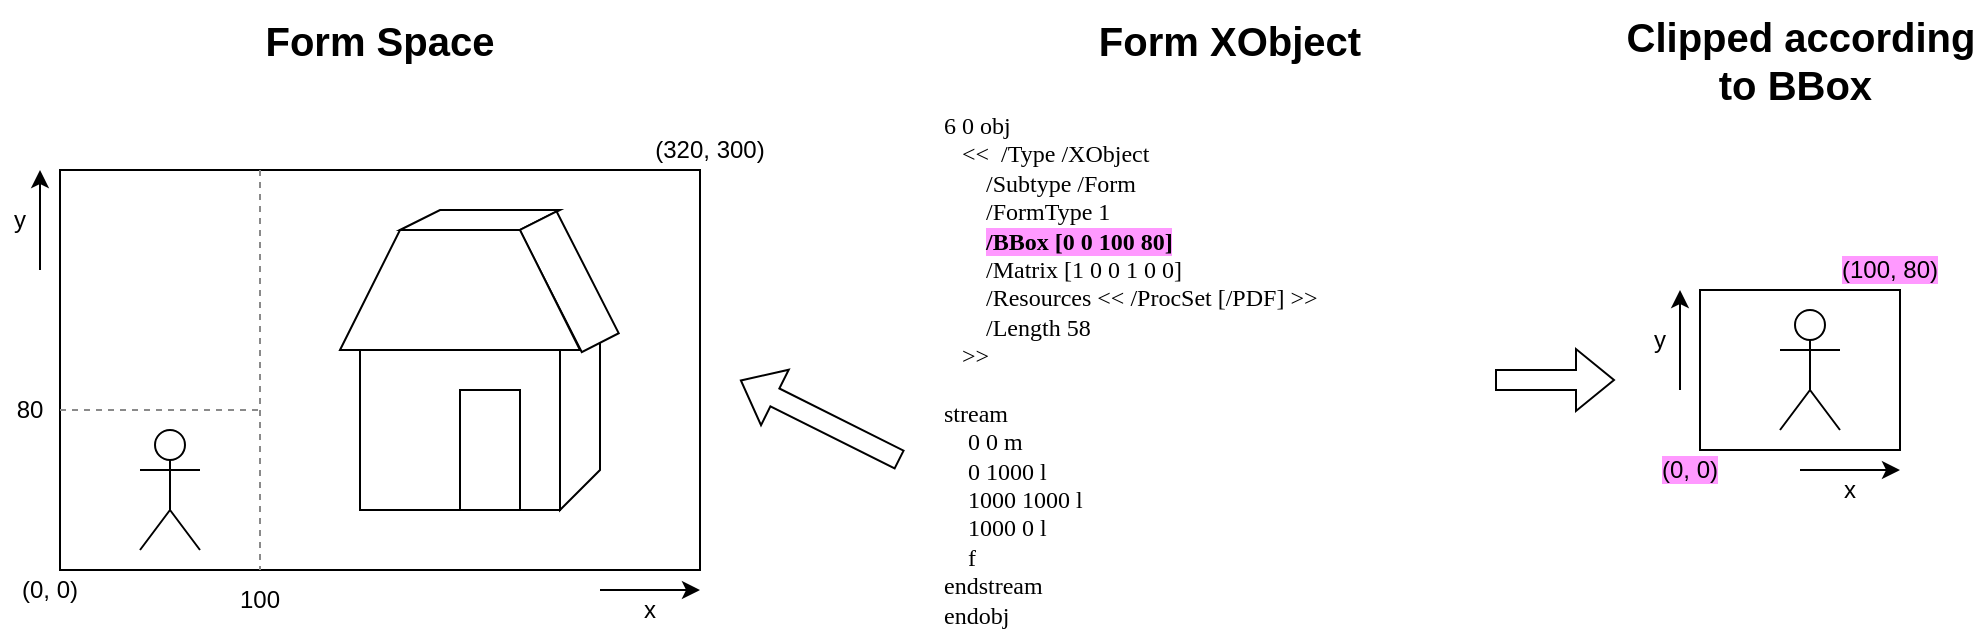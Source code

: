 <mxfile version="21.2.1" type="device">
  <diagram name="Stránka-1" id="Xu6io6OtTxWNInEOqx_7">
    <mxGraphModel dx="2122" dy="758" grid="1" gridSize="10" guides="1" tooltips="1" connect="1" arrows="1" fold="1" page="1" pageScale="1" pageWidth="827" pageHeight="1169" math="0" shadow="0">
      <root>
        <mxCell id="0" />
        <mxCell id="1" parent="0" />
        <mxCell id="0uAWvTtr89uVzvBJugWZ-1" value="" style="rounded=0;whiteSpace=wrap;html=1;" vertex="1" parent="1">
          <mxGeometry x="-150" y="235" width="320" height="200" as="geometry" />
        </mxCell>
        <mxCell id="0uAWvTtr89uVzvBJugWZ-2" value="" style="shape=umlActor;verticalLabelPosition=bottom;verticalAlign=top;html=1;outlineConnect=0;" vertex="1" parent="1">
          <mxGeometry x="-110" y="365" width="30" height="60" as="geometry" />
        </mxCell>
        <mxCell id="0uAWvTtr89uVzvBJugWZ-21" value="" style="endArrow=none;html=1;rounded=0;dashed=1;strokeWidth=1;strokeColor=#8A8A8A;" edge="1" parent="1">
          <mxGeometry width="50" height="50" relative="1" as="geometry">
            <mxPoint x="-50" y="235" as="sourcePoint" />
            <mxPoint x="-50" y="435" as="targetPoint" />
          </mxGeometry>
        </mxCell>
        <mxCell id="0uAWvTtr89uVzvBJugWZ-22" value="" style="endArrow=none;html=1;rounded=0;dashed=1;strokeWidth=1;strokeColor=#8A8A8A;" edge="1" parent="1">
          <mxGeometry width="50" height="50" relative="1" as="geometry">
            <mxPoint x="-150" y="355" as="sourcePoint" />
            <mxPoint x="-50" y="355" as="targetPoint" />
          </mxGeometry>
        </mxCell>
        <mxCell id="0uAWvTtr89uVzvBJugWZ-24" value="" style="endArrow=classic;html=1;rounded=0;" edge="1" parent="1">
          <mxGeometry width="50" height="50" relative="1" as="geometry">
            <mxPoint x="120" y="445" as="sourcePoint" />
            <mxPoint x="170" y="445" as="targetPoint" />
          </mxGeometry>
        </mxCell>
        <mxCell id="0uAWvTtr89uVzvBJugWZ-25" value="" style="endArrow=classic;html=1;rounded=0;" edge="1" parent="1">
          <mxGeometry width="50" height="50" relative="1" as="geometry">
            <mxPoint x="-160" y="285" as="sourcePoint" />
            <mxPoint x="-160" y="235" as="targetPoint" />
          </mxGeometry>
        </mxCell>
        <mxCell id="0uAWvTtr89uVzvBJugWZ-26" value="y" style="text;html=1;strokeColor=none;fillColor=none;align=center;verticalAlign=middle;whiteSpace=wrap;rounded=0;" vertex="1" parent="1">
          <mxGeometry x="-180" y="245" width="20" height="30" as="geometry" />
        </mxCell>
        <mxCell id="0uAWvTtr89uVzvBJugWZ-27" value="x" style="text;html=1;strokeColor=none;fillColor=none;align=center;verticalAlign=middle;whiteSpace=wrap;rounded=0;" vertex="1" parent="1">
          <mxGeometry x="130" y="445" width="30" height="20" as="geometry" />
        </mxCell>
        <mxCell id="0uAWvTtr89uVzvBJugWZ-28" value="(0, 0)" style="text;html=1;strokeColor=none;fillColor=none;align=center;verticalAlign=middle;whiteSpace=wrap;rounded=0;" vertex="1" parent="1">
          <mxGeometry x="-180" y="435" width="50" height="20" as="geometry" />
        </mxCell>
        <mxCell id="0uAWvTtr89uVzvBJugWZ-29" value="80" style="text;html=1;strokeColor=none;fillColor=none;align=center;verticalAlign=middle;whiteSpace=wrap;rounded=0;" vertex="1" parent="1">
          <mxGeometry x="-180" y="340" width="30" height="30" as="geometry" />
        </mxCell>
        <mxCell id="0uAWvTtr89uVzvBJugWZ-30" value="100" style="text;html=1;strokeColor=none;fillColor=none;align=center;verticalAlign=middle;whiteSpace=wrap;rounded=0;" vertex="1" parent="1">
          <mxGeometry x="-65" y="435" width="30" height="30" as="geometry" />
        </mxCell>
        <mxCell id="0uAWvTtr89uVzvBJugWZ-31" value="(320, 300)" style="text;html=1;strokeColor=none;fillColor=none;align=center;verticalAlign=middle;whiteSpace=wrap;rounded=0;" vertex="1" parent="1">
          <mxGeometry x="140" y="215" width="70" height="20" as="geometry" />
        </mxCell>
        <mxCell id="0uAWvTtr89uVzvBJugWZ-35" value="" style="rounded=0;whiteSpace=wrap;html=1;" vertex="1" parent="1">
          <mxGeometry x="670" y="295" width="100" height="80" as="geometry" />
        </mxCell>
        <mxCell id="0uAWvTtr89uVzvBJugWZ-33" value="" style="shape=umlActor;verticalLabelPosition=bottom;verticalAlign=top;html=1;outlineConnect=0;" vertex="1" parent="1">
          <mxGeometry x="710" y="305" width="30" height="60" as="geometry" />
        </mxCell>
        <mxCell id="0uAWvTtr89uVzvBJugWZ-36" value="6 0 obj&lt;br&gt;&amp;nbsp; &amp;nbsp;&amp;lt;&amp;lt;&amp;nbsp; /Type /XObject&lt;br&gt;&amp;nbsp; &amp;nbsp; &amp;nbsp; &amp;nbsp;/Subtype /Form&lt;br&gt;&amp;nbsp; &amp;nbsp; &amp;nbsp; &amp;nbsp;/FormType 1&lt;br&gt;&amp;nbsp; &amp;nbsp; &amp;nbsp; &amp;nbsp;&lt;b style=&quot;background-color: rgb(255, 153, 255);&quot;&gt;/BBox [0 0 100 80]&lt;/b&gt;&lt;br&gt;&amp;nbsp; &amp;nbsp; &amp;nbsp; &amp;nbsp;/Matrix [1 0 0 1 0 0]&lt;br&gt;&amp;nbsp; &amp;nbsp; &amp;nbsp; &amp;nbsp;/Resources &amp;lt;&amp;lt; /ProcSet [/PDF] &amp;gt;&amp;gt;&lt;br&gt;&amp;nbsp; &amp;nbsp; &amp;nbsp; &amp;nbsp;/Length 58&lt;br&gt;&amp;nbsp; &amp;nbsp;&amp;gt;&amp;gt;&lt;br&gt;&lt;br&gt;stream&lt;br&gt;&amp;nbsp; &amp;nbsp; 0 0 m&lt;br&gt;&amp;nbsp; &amp;nbsp; 0 1000 l&lt;br&gt;&amp;nbsp; &amp;nbsp; 1000 1000 l&lt;br&gt;&amp;nbsp; &amp;nbsp; 1000 0 l&lt;br&gt;&amp;nbsp; &amp;nbsp; f&lt;br&gt;endstream&lt;br&gt;endobj" style="text;html=1;strokeColor=none;fillColor=none;align=left;verticalAlign=middle;whiteSpace=wrap;rounded=0;fontFamily=Lucida Console;" vertex="1" parent="1">
          <mxGeometry x="290" y="200" width="290" height="270" as="geometry" />
        </mxCell>
        <mxCell id="0uAWvTtr89uVzvBJugWZ-37" value="" style="group" vertex="1" connectable="0" parent="1">
          <mxGeometry x="-10" y="255" width="139.36" height="150" as="geometry" />
        </mxCell>
        <mxCell id="0uAWvTtr89uVzvBJugWZ-4" value="" style="rounded=0;whiteSpace=wrap;html=1;" vertex="1" parent="0uAWvTtr89uVzvBJugWZ-37">
          <mxGeometry x="10" y="70" width="100" height="80" as="geometry" />
        </mxCell>
        <mxCell id="0uAWvTtr89uVzvBJugWZ-11" value="" style="shape=parallelogram;perimeter=parallelogramPerimeter;whiteSpace=wrap;html=1;fixedSize=1;" vertex="1" parent="0uAWvTtr89uVzvBJugWZ-37">
          <mxGeometry x="30" width="80" height="10" as="geometry" />
        </mxCell>
        <mxCell id="0uAWvTtr89uVzvBJugWZ-17" value="" style="shape=parallelogram;perimeter=parallelogramPerimeter;whiteSpace=wrap;html=1;fixedSize=1;direction=south;flipH=1;" vertex="1" parent="0uAWvTtr89uVzvBJugWZ-37">
          <mxGeometry x="110" y="50" width="20" height="100" as="geometry" />
        </mxCell>
        <mxCell id="0uAWvTtr89uVzvBJugWZ-15" value="" style="shape=parallelogram;perimeter=parallelogramPerimeter;whiteSpace=wrap;html=1;fixedSize=1;rotation=333;flipH=1;size=-20;" vertex="1" parent="0uAWvTtr89uVzvBJugWZ-37">
          <mxGeometry x="104.22" y="1.62" width="20.73" height="68.46" as="geometry" />
        </mxCell>
        <mxCell id="0uAWvTtr89uVzvBJugWZ-9" value="" style="shape=trapezoid;perimeter=trapezoidPerimeter;whiteSpace=wrap;html=1;fixedSize=1;size=30;" vertex="1" parent="0uAWvTtr89uVzvBJugWZ-37">
          <mxGeometry y="10" width="120" height="60" as="geometry" />
        </mxCell>
        <mxCell id="0uAWvTtr89uVzvBJugWZ-19" value="" style="rounded=0;whiteSpace=wrap;html=1;" vertex="1" parent="0uAWvTtr89uVzvBJugWZ-37">
          <mxGeometry x="60" y="90" width="30" height="60" as="geometry" />
        </mxCell>
        <mxCell id="0uAWvTtr89uVzvBJugWZ-38" value="" style="endArrow=classic;html=1;rounded=0;" edge="1" parent="1">
          <mxGeometry width="50" height="50" relative="1" as="geometry">
            <mxPoint x="720" y="385" as="sourcePoint" />
            <mxPoint x="770" y="385" as="targetPoint" />
          </mxGeometry>
        </mxCell>
        <mxCell id="0uAWvTtr89uVzvBJugWZ-39" value="x" style="text;html=1;strokeColor=none;fillColor=none;align=center;verticalAlign=middle;whiteSpace=wrap;rounded=0;" vertex="1" parent="1">
          <mxGeometry x="730" y="385" width="30" height="20" as="geometry" />
        </mxCell>
        <mxCell id="0uAWvTtr89uVzvBJugWZ-40" value="" style="endArrow=classic;html=1;rounded=0;" edge="1" parent="1">
          <mxGeometry width="50" height="50" relative="1" as="geometry">
            <mxPoint x="660" y="345" as="sourcePoint" />
            <mxPoint x="660" y="295" as="targetPoint" />
          </mxGeometry>
        </mxCell>
        <mxCell id="0uAWvTtr89uVzvBJugWZ-41" value="y" style="text;html=1;strokeColor=none;fillColor=none;align=center;verticalAlign=middle;whiteSpace=wrap;rounded=0;" vertex="1" parent="1">
          <mxGeometry x="640" y="305" width="20" height="30" as="geometry" />
        </mxCell>
        <mxCell id="0uAWvTtr89uVzvBJugWZ-42" value="&lt;span style=&quot;background-color: rgb(255, 153, 255);&quot;&gt;(0, 0)&lt;/span&gt;" style="text;html=1;strokeColor=none;fillColor=none;align=center;verticalAlign=middle;whiteSpace=wrap;rounded=0;" vertex="1" parent="1">
          <mxGeometry x="640" y="375" width="50" height="20" as="geometry" />
        </mxCell>
        <mxCell id="0uAWvTtr89uVzvBJugWZ-43" value="&lt;span style=&quot;background-color: rgb(255, 153, 255);&quot;&gt;(100, 80)&lt;/span&gt;" style="text;html=1;strokeColor=none;fillColor=none;align=center;verticalAlign=middle;whiteSpace=wrap;rounded=0;" vertex="1" parent="1">
          <mxGeometry x="730" y="275" width="70" height="20" as="geometry" />
        </mxCell>
        <mxCell id="0uAWvTtr89uVzvBJugWZ-44" value="Form Space" style="text;html=1;strokeColor=none;fillColor=none;align=center;verticalAlign=middle;whiteSpace=wrap;rounded=0;fontSize=20;fontStyle=1" vertex="1" parent="1">
          <mxGeometry x="-75" y="150" width="170" height="40" as="geometry" />
        </mxCell>
        <mxCell id="0uAWvTtr89uVzvBJugWZ-45" value="Form XObject" style="text;html=1;strokeColor=none;fillColor=none;align=center;verticalAlign=middle;whiteSpace=wrap;rounded=0;fontSize=20;fontStyle=1" vertex="1" parent="1">
          <mxGeometry x="350" y="150" width="170" height="40" as="geometry" />
        </mxCell>
        <mxCell id="0uAWvTtr89uVzvBJugWZ-46" value="Clipped according to BBox&amp;nbsp;" style="text;html=1;strokeColor=none;fillColor=none;align=center;verticalAlign=middle;whiteSpace=wrap;rounded=0;fontSize=20;fontStyle=1" vertex="1" parent="1">
          <mxGeometry x="627.5" y="160" width="185" height="40" as="geometry" />
        </mxCell>
        <mxCell id="0uAWvTtr89uVzvBJugWZ-47" value="" style="shape=flexArrow;endArrow=classic;html=1;rounded=0;" edge="1" parent="1">
          <mxGeometry width="50" height="50" relative="1" as="geometry">
            <mxPoint x="270" y="380" as="sourcePoint" />
            <mxPoint x="190" y="340" as="targetPoint" />
          </mxGeometry>
        </mxCell>
        <mxCell id="0uAWvTtr89uVzvBJugWZ-48" value="" style="shape=flexArrow;endArrow=classic;html=1;rounded=0;" edge="1" parent="1">
          <mxGeometry width="50" height="50" relative="1" as="geometry">
            <mxPoint x="567.5" y="340" as="sourcePoint" />
            <mxPoint x="627.5" y="340" as="targetPoint" />
          </mxGeometry>
        </mxCell>
      </root>
    </mxGraphModel>
  </diagram>
</mxfile>
